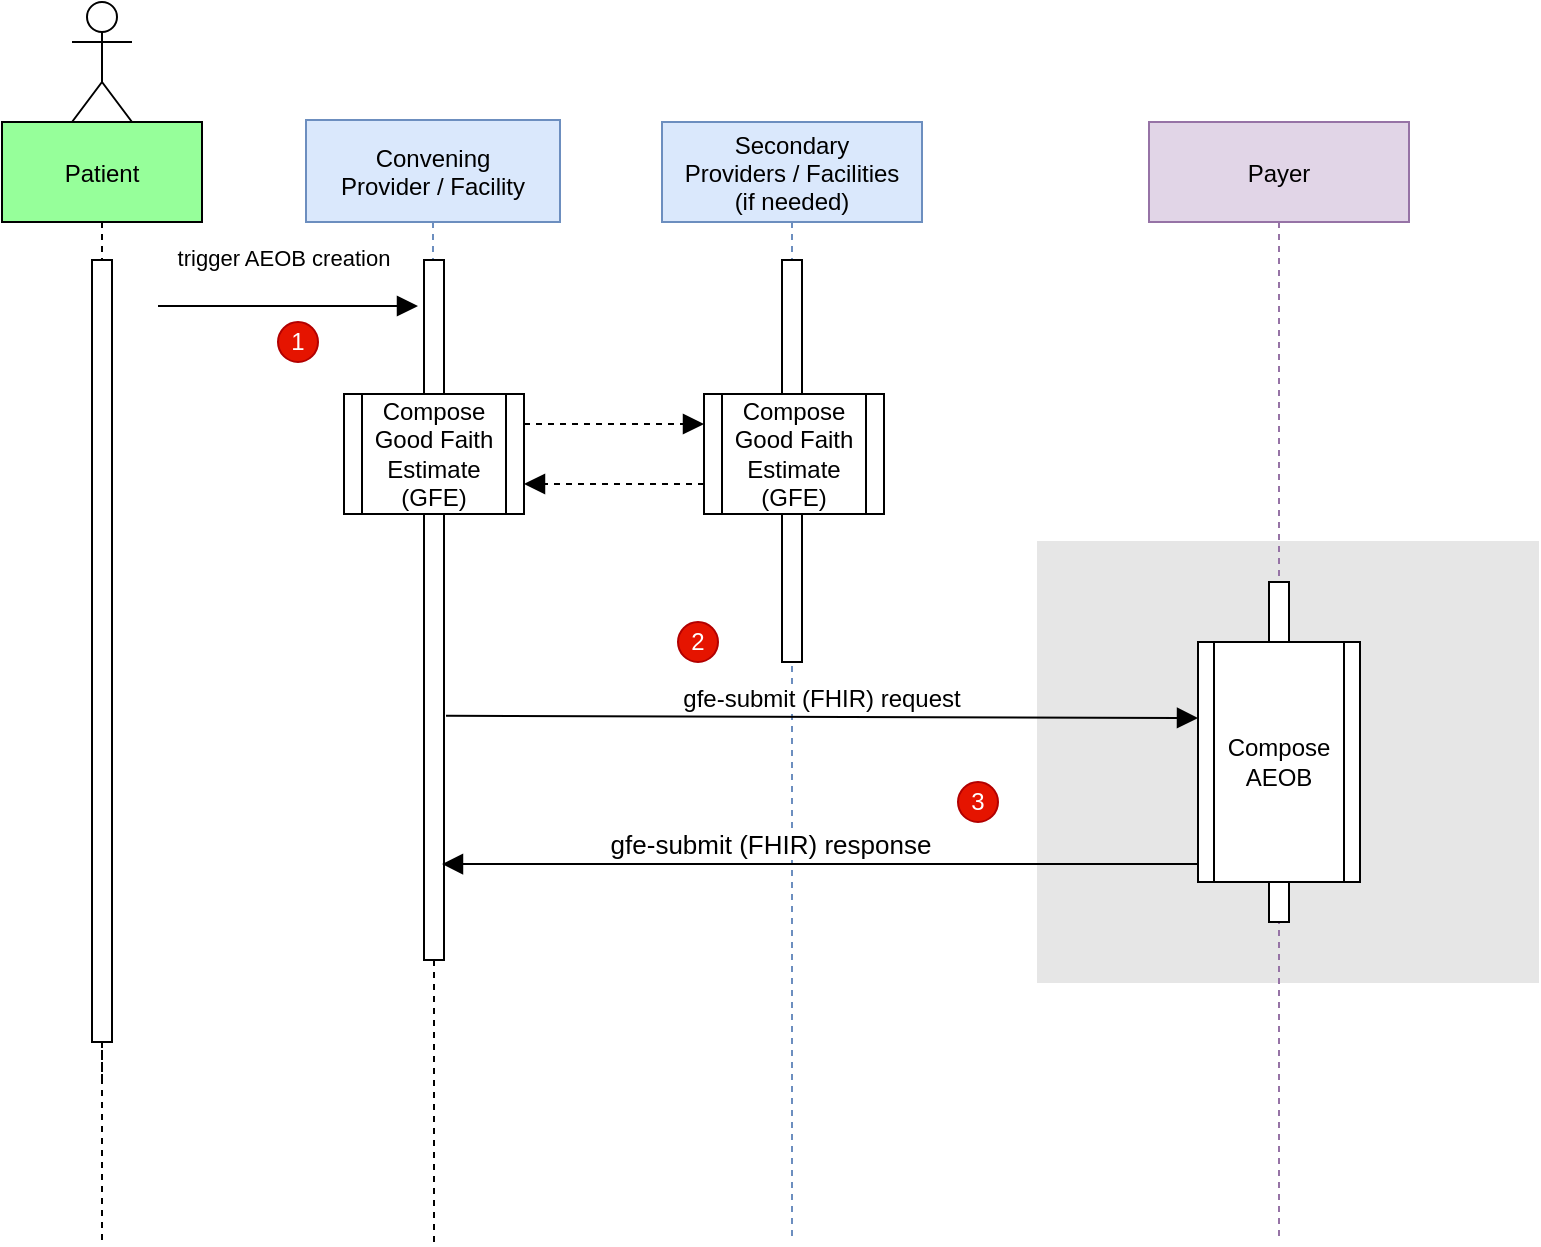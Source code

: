 <mxfile version="15.2.9" type="device"><diagram id="kgpKYQtTHZ0yAKxKKP6v" name="Page-1"><mxGraphModel dx="1393" dy="709" grid="1" gridSize="10" guides="1" tooltips="1" connect="1" arrows="1" fold="1" page="1" pageScale="1" pageWidth="850" pageHeight="1100" math="0" shadow="0"><root><mxCell id="0"/><mxCell id="1" parent="0"/><mxCell id="3nuBFxr9cyL0pnOWT2aG-1" value="Patient" style="shape=umlLifeline;perimeter=lifelinePerimeter;container=1;collapsible=0;recursiveResize=0;rounded=0;shadow=0;strokeWidth=1;fillColor=#96FF9A;size=50;" parent="1" vertex="1" treatAsSingle="0"><mxGeometry x="22" y="120" width="100" height="480" as="geometry"/></mxCell><mxCell id="3nuBFxr9cyL0pnOWT2aG-2" value="" style="points=[];perimeter=orthogonalPerimeter;rounded=0;shadow=0;strokeWidth=1;" parent="3nuBFxr9cyL0pnOWT2aG-1" vertex="1"><mxGeometry x="45" y="69" width="10" height="391" as="geometry"/></mxCell><mxCell id="3nuBFxr9cyL0pnOWT2aG-5" value="Convening&#10;Provider / Facility" style="shape=umlLifeline;perimeter=lifelinePerimeter;container=1;collapsible=0;recursiveResize=0;rounded=0;shadow=0;strokeWidth=1;fillColor=#dae8fc;size=51;strokeColor=#6c8ebf;" parent="1" vertex="1" treatAsSingle="0"><mxGeometry x="174" y="119" width="127" height="420" as="geometry"/></mxCell><mxCell id="3nuBFxr9cyL0pnOWT2aG-6" value="" style="points=[];perimeter=orthogonalPerimeter;rounded=0;shadow=0;strokeWidth=1;" parent="3nuBFxr9cyL0pnOWT2aG-5" vertex="1"><mxGeometry x="59" y="70" width="10" height="350" as="geometry"/></mxCell><mxCell id="SfCazmH2R6rvJbLZBPh0-3" value="Secondary&#10;Providers / Facilities&#10;(if needed)" style="shape=umlLifeline;perimeter=lifelinePerimeter;container=1;collapsible=0;recursiveResize=0;rounded=0;shadow=0;strokeWidth=1;fillColor=#dae8fc;size=50;strokeColor=#6c8ebf;" parent="1" vertex="1" treatAsSingle="0"><mxGeometry x="352" y="120" width="130" height="560" as="geometry"/></mxCell><mxCell id="SfCazmH2R6rvJbLZBPh0-4" value="" style="points=[];perimeter=orthogonalPerimeter;rounded=0;shadow=0;strokeWidth=1;" parent="SfCazmH2R6rvJbLZBPh0-3" vertex="1"><mxGeometry x="60" y="69" width="10" height="201" as="geometry"/></mxCell><mxCell id="SfCazmH2R6rvJbLZBPh0-10" value="Compose Good Faith Estimate (GFE)" style="shape=process;whiteSpace=wrap;html=1;backgroundOutline=1;" parent="1" vertex="1"><mxGeometry x="193" y="256" width="90" height="60" as="geometry"/></mxCell><mxCell id="SfCazmH2R6rvJbLZBPh0-11" value="" style="verticalAlign=bottom;endArrow=block;dashed=1;endSize=8;shadow=0;strokeWidth=1;entryX=0;entryY=0.25;entryDx=0;entryDy=0;exitX=1;exitY=0.25;exitDx=0;exitDy=0;endFill=1;" parent="1" source="SfCazmH2R6rvJbLZBPh0-10" target="SfCazmH2R6rvJbLZBPh0-17" edge="1"><mxGeometry relative="1" as="geometry"><mxPoint x="507" y="240" as="targetPoint"/><mxPoint x="292" y="239" as="sourcePoint"/><Array as="points"/></mxGeometry></mxCell><mxCell id="SfCazmH2R6rvJbLZBPh0-14" value="" style="verticalAlign=bottom;endArrow=block;dashed=1;endSize=8;shadow=0;strokeWidth=1;exitX=0;exitY=0.75;exitDx=0;exitDy=0;entryX=1;entryY=0.75;entryDx=0;entryDy=0;endFill=1;" parent="1" source="SfCazmH2R6rvJbLZBPh0-17" target="SfCazmH2R6rvJbLZBPh0-10" edge="1"><mxGeometry relative="1" as="geometry"><mxPoint x="302" y="335" as="targetPoint"/><mxPoint x="412" y="292" as="sourcePoint"/><Array as="points"/></mxGeometry></mxCell><mxCell id="SfCazmH2R6rvJbLZBPh0-17" value="Compose Good Faith Estimate (GFE)" style="shape=process;whiteSpace=wrap;html=1;backgroundOutline=1;" parent="1" vertex="1"><mxGeometry x="373" y="256" width="90" height="60" as="geometry"/></mxCell><mxCell id="SfCazmH2R6rvJbLZBPh0-21" value="" style="shape=umlActor;verticalLabelPosition=bottom;verticalAlign=top;html=1;outlineConnect=0;" parent="1" vertex="1"><mxGeometry x="57" y="60" width="30" height="60" as="geometry"/></mxCell><mxCell id="SfCazmH2R6rvJbLZBPh0-25" value="trigger AEOB creation" style="verticalAlign=bottom;endArrow=block;shadow=0;strokeWidth=1;endSize=8;startSize=7;" parent="1" edge="1"><mxGeometry x="-0.028" y="15" relative="1" as="geometry"><mxPoint x="100" y="212" as="sourcePoint"/><mxPoint x="230" y="212" as="targetPoint"/><Array as="points"/><mxPoint as="offset"/></mxGeometry></mxCell><mxCell id="qIxCJxl5lMdrLJ7lDj4a-2" style="edgeStyle=orthogonalEdgeStyle;rounded=0;orthogonalLoop=1;jettySize=auto;html=1;endArrow=none;endFill=0;dashed=1;" parent="1" edge="1"><mxGeometry relative="1" as="geometry"><mxPoint x="238" y="680" as="targetPoint"/><mxPoint x="238" y="539" as="sourcePoint"/><Array as="points"><mxPoint x="238" y="680"/></Array></mxGeometry></mxCell><mxCell id="qIxCJxl5lMdrLJ7lDj4a-3" style="edgeStyle=orthogonalEdgeStyle;rounded=0;orthogonalLoop=1;jettySize=auto;html=1;dashed=1;endArrow=none;endFill=0;" parent="1" source="3nuBFxr9cyL0pnOWT2aG-2" edge="1"><mxGeometry relative="1" as="geometry"><mxPoint x="72" y="680" as="targetPoint"/></mxGeometry></mxCell><mxCell id="aAGMAaikRAZB5L4dtnXu-1" value="1" style="ellipse;whiteSpace=wrap;html=1;aspect=fixed;fillColor=#e51400;strokeColor=#B20000;fontColor=#ffffff;" parent="1" vertex="1"><mxGeometry x="160" y="220" width="20" height="20" as="geometry"/></mxCell><mxCell id="aAGMAaikRAZB5L4dtnXu-4" value="2" style="ellipse;whiteSpace=wrap;html=1;aspect=fixed;fillColor=#e51400;strokeColor=#B20000;fontColor=#ffffff;" parent="1" vertex="1"><mxGeometry x="360" y="370" width="20" height="20" as="geometry"/></mxCell><mxCell id="SfCazmH2R6rvJbLZBPh0-2" value="" style="points=[];perimeter=orthogonalPerimeter;rounded=0;shadow=0;strokeWidth=1;fillColor=#E6E6E6;strokeColor=#E6E6E6;" parent="1" vertex="1"><mxGeometry x="540" y="330" width="250" height="220" as="geometry"/></mxCell><mxCell id="10" value="Payer" style="shape=umlLifeline;perimeter=lifelinePerimeter;container=1;collapsible=0;recursiveResize=0;rounded=0;shadow=0;strokeWidth=1;fillColor=#e1d5e7;strokeColor=#9673a6;size=50;" parent="1" vertex="1" treatAsSingle="0"><mxGeometry x="595.5" y="120" width="130" height="560" as="geometry"/></mxCell><mxCell id="11" value="" style="points=[];perimeter=orthogonalPerimeter;rounded=0;shadow=0;strokeWidth=1;" parent="10" vertex="1"><mxGeometry x="60" y="230" width="10" height="170" as="geometry"/></mxCell><mxCell id="7" value="Compose AEOB" style="shape=process;whiteSpace=wrap;html=1;backgroundOutline=1;" parent="1" vertex="1"><mxGeometry x="620" y="380" width="81" height="120" as="geometry"/></mxCell><mxCell id="aAGMAaikRAZB5L4dtnXu-12" value="gfe-submit (FHIR) response" style="verticalAlign=bottom;endArrow=block;endSize=8;shadow=0;strokeWidth=1;endFill=1;entryX=0.9;entryY=0.863;entryDx=0;entryDy=0;entryPerimeter=0;fontSize=13;exitX=0;exitY=0.925;exitDx=0;exitDy=0;exitPerimeter=0;" parent="1" target="3nuBFxr9cyL0pnOWT2aG-6" edge="1" source="7"><mxGeometry x="0.129" relative="1" as="geometry"><mxPoint x="250" y="491" as="targetPoint"/><mxPoint x="570" y="491" as="sourcePoint"/><mxPoint as="offset"/></mxGeometry></mxCell><mxCell id="SfCazmH2R6rvJbLZBPh0-5" value="gfe-submit (FHIR) request" style="verticalAlign=bottom;endArrow=block;shadow=0;strokeWidth=1;endSize=8;exitX=1.1;exitY=0.651;exitDx=0;exitDy=0;exitPerimeter=0;fontSize=12;" parent="1" source="3nuBFxr9cyL0pnOWT2aG-6" edge="1"><mxGeometry relative="1" as="geometry"><mxPoint x="250" y="418" as="sourcePoint"/><mxPoint x="620" y="418" as="targetPoint"/><Array as="points"/></mxGeometry></mxCell><mxCell id="13" value="3" style="ellipse;whiteSpace=wrap;html=1;aspect=fixed;fillColor=#e51400;strokeColor=#B20000;fontColor=#ffffff;" parent="1" vertex="1"><mxGeometry x="500" y="450" width="20" height="20" as="geometry"/></mxCell></root></mxGraphModel></diagram></mxfile>